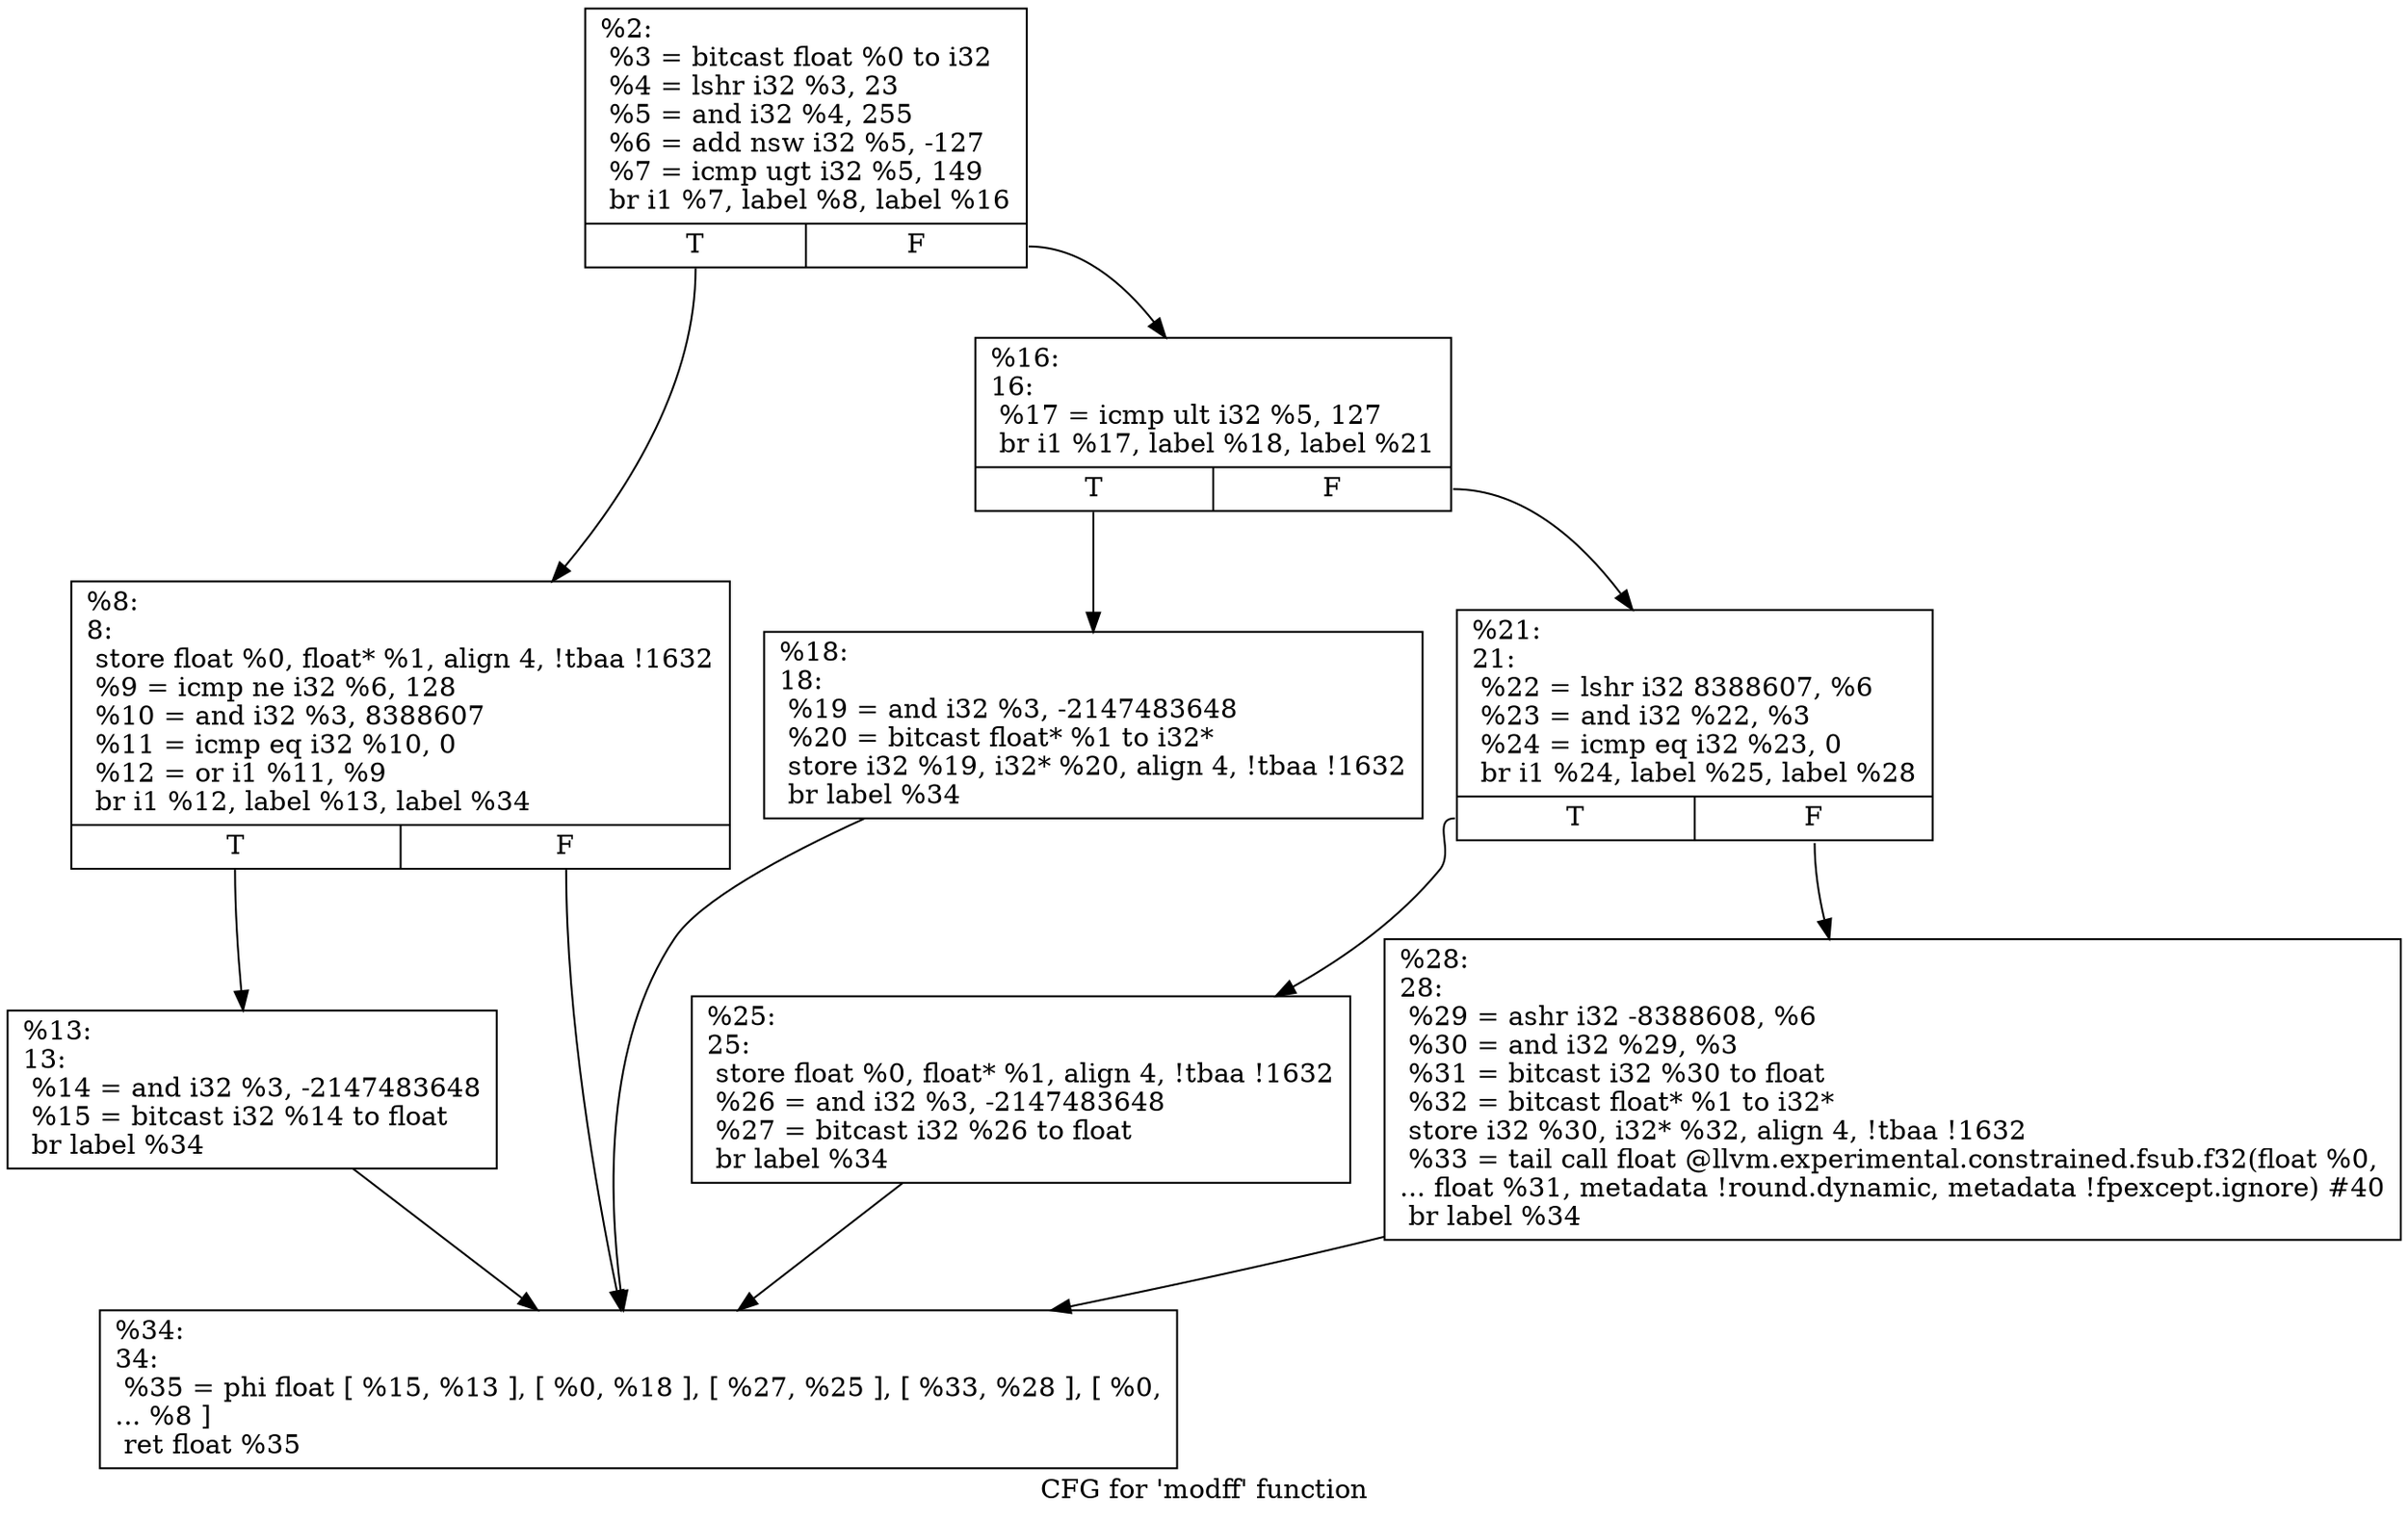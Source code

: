 digraph "CFG for 'modff' function" {
	label="CFG for 'modff' function";

	Node0x154d570 [shape=record,label="{%2:\l  %3 = bitcast float %0 to i32\l  %4 = lshr i32 %3, 23\l  %5 = and i32 %4, 255\l  %6 = add nsw i32 %5, -127\l  %7 = icmp ugt i32 %5, 149\l  br i1 %7, label %8, label %16\l|{<s0>T|<s1>F}}"];
	Node0x154d570:s0 -> Node0x154d5c0;
	Node0x154d570:s1 -> Node0x154d660;
	Node0x154d5c0 [shape=record,label="{%8:\l8:                                                \l  store float %0, float* %1, align 4, !tbaa !1632\l  %9 = icmp ne i32 %6, 128\l  %10 = and i32 %3, 8388607\l  %11 = icmp eq i32 %10, 0\l  %12 = or i1 %11, %9\l  br i1 %12, label %13, label %34\l|{<s0>T|<s1>F}}"];
	Node0x154d5c0:s0 -> Node0x154d610;
	Node0x154d5c0:s1 -> Node0x154d7f0;
	Node0x154d610 [shape=record,label="{%13:\l13:                                               \l  %14 = and i32 %3, -2147483648\l  %15 = bitcast i32 %14 to float\l  br label %34\l}"];
	Node0x154d610 -> Node0x154d7f0;
	Node0x154d660 [shape=record,label="{%16:\l16:                                               \l  %17 = icmp ult i32 %5, 127\l  br i1 %17, label %18, label %21\l|{<s0>T|<s1>F}}"];
	Node0x154d660:s0 -> Node0x154d6b0;
	Node0x154d660:s1 -> Node0x154d700;
	Node0x154d6b0 [shape=record,label="{%18:\l18:                                               \l  %19 = and i32 %3, -2147483648\l  %20 = bitcast float* %1 to i32*\l  store i32 %19, i32* %20, align 4, !tbaa !1632\l  br label %34\l}"];
	Node0x154d6b0 -> Node0x154d7f0;
	Node0x154d700 [shape=record,label="{%21:\l21:                                               \l  %22 = lshr i32 8388607, %6\l  %23 = and i32 %22, %3\l  %24 = icmp eq i32 %23, 0\l  br i1 %24, label %25, label %28\l|{<s0>T|<s1>F}}"];
	Node0x154d700:s0 -> Node0x154d750;
	Node0x154d700:s1 -> Node0x154d7a0;
	Node0x154d750 [shape=record,label="{%25:\l25:                                               \l  store float %0, float* %1, align 4, !tbaa !1632\l  %26 = and i32 %3, -2147483648\l  %27 = bitcast i32 %26 to float\l  br label %34\l}"];
	Node0x154d750 -> Node0x154d7f0;
	Node0x154d7a0 [shape=record,label="{%28:\l28:                                               \l  %29 = ashr i32 -8388608, %6\l  %30 = and i32 %29, %3\l  %31 = bitcast i32 %30 to float\l  %32 = bitcast float* %1 to i32*\l  store i32 %30, i32* %32, align 4, !tbaa !1632\l  %33 = tail call float @llvm.experimental.constrained.fsub.f32(float %0,\l... float %31, metadata !round.dynamic, metadata !fpexcept.ignore) #40\l  br label %34\l}"];
	Node0x154d7a0 -> Node0x154d7f0;
	Node0x154d7f0 [shape=record,label="{%34:\l34:                                               \l  %35 = phi float [ %15, %13 ], [ %0, %18 ], [ %27, %25 ], [ %33, %28 ], [ %0,\l... %8 ]\l  ret float %35\l}"];
}

